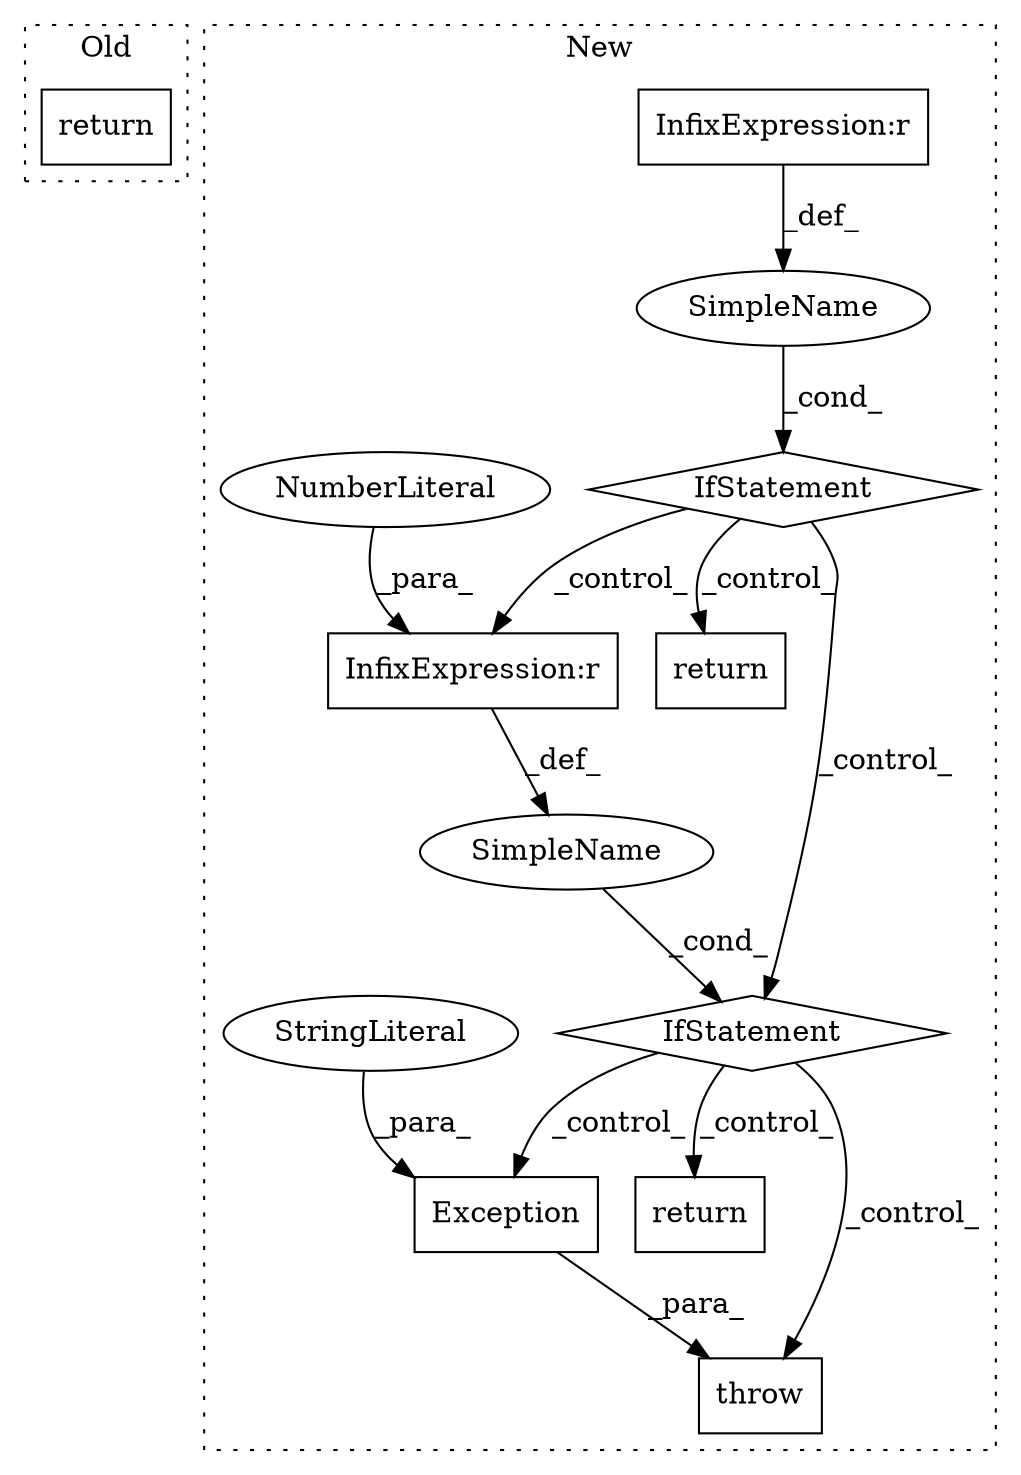 digraph G {
subgraph cluster0 {
1 [label="return" a="41" s="3825" l="7" shape="box"];
label = "Old";
style="dotted";
}
subgraph cluster1 {
2 [label="Exception" a="32" s="5174,5212" l="10,1" shape="box"];
3 [label="throw" a="53" s="5168" l="6" shape="box"];
4 [label="SimpleName" a="42" s="" l="" shape="ellipse"];
5 [label="IfStatement" a="25" s="5089,5105" l="4,2" shape="diamond"];
6 [label="StringLiteral" a="45" s="5184" l="28" shape="ellipse"];
7 [label="return" a="41" s="5115" l="7" shape="box"];
8 [label="InfixExpression:r" a="27" s="5100" l="4" shape="box"];
9 [label="NumberLiteral" a="34" s="5104" l="1" shape="ellipse"];
10 [label="IfStatement" a="25" s="5014,5030" l="4,2" shape="diamond"];
11 [label="SimpleName" a="42" s="" l="" shape="ellipse"];
12 [label="InfixExpression:r" a="27" s="5025" l="4" shape="box"];
13 [label="return" a="41" s="5040" l="7" shape="box"];
label = "New";
style="dotted";
}
2 -> 3 [label="_para_"];
4 -> 5 [label="_cond_"];
5 -> 2 [label="_control_"];
5 -> 3 [label="_control_"];
5 -> 7 [label="_control_"];
6 -> 2 [label="_para_"];
8 -> 4 [label="_def_"];
9 -> 8 [label="_para_"];
10 -> 5 [label="_control_"];
10 -> 13 [label="_control_"];
10 -> 8 [label="_control_"];
11 -> 10 [label="_cond_"];
12 -> 11 [label="_def_"];
}